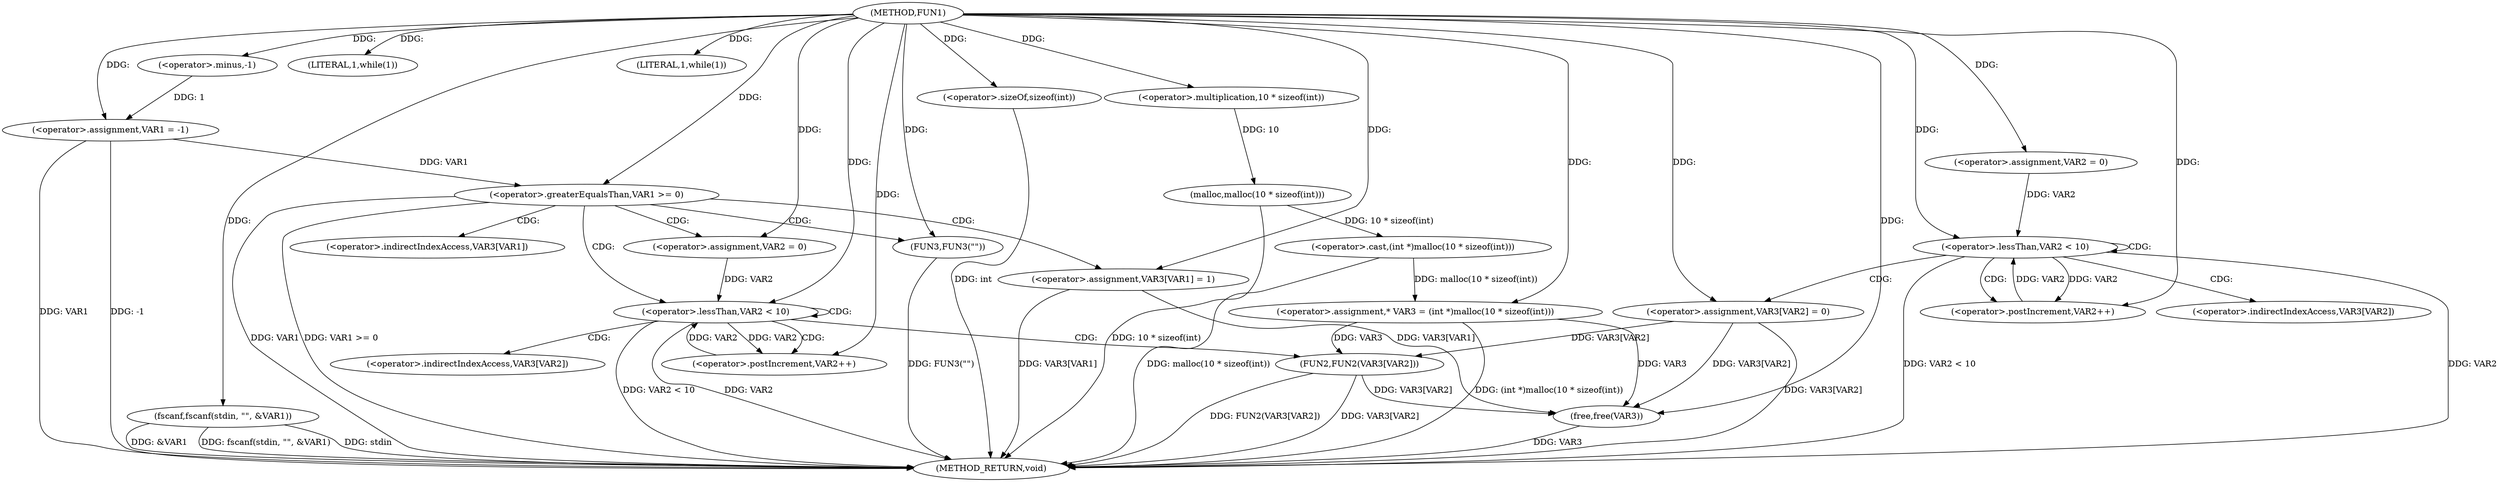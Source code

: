 digraph FUN1 {  
"1000100" [label = "(METHOD,FUN1)" ]
"1000177" [label = "(METHOD_RETURN,void)" ]
"1000103" [label = "(<operator>.assignment,VAR1 = -1)" ]
"1000105" [label = "(<operator>.minus,-1)" ]
"1000108" [label = "(LITERAL,1,while(1))" ]
"1000110" [label = "(fscanf,fscanf(stdin, \"\", &VAR1))" ]
"1000117" [label = "(LITERAL,1,while(1))" ]
"1000122" [label = "(<operator>.assignment,* VAR3 = (int *)malloc(10 * sizeof(int)))" ]
"1000124" [label = "(<operator>.cast,(int *)malloc(10 * sizeof(int)))" ]
"1000126" [label = "(malloc,malloc(10 * sizeof(int)))" ]
"1000127" [label = "(<operator>.multiplication,10 * sizeof(int))" ]
"1000129" [label = "(<operator>.sizeOf,sizeof(int))" ]
"1000132" [label = "(<operator>.assignment,VAR2 = 0)" ]
"1000135" [label = "(<operator>.lessThan,VAR2 < 10)" ]
"1000138" [label = "(<operator>.postIncrement,VAR2++)" ]
"1000141" [label = "(<operator>.assignment,VAR3[VAR2] = 0)" ]
"1000147" [label = "(<operator>.greaterEqualsThan,VAR1 >= 0)" ]
"1000151" [label = "(<operator>.assignment,VAR3[VAR1] = 1)" ]
"1000157" [label = "(<operator>.assignment,VAR2 = 0)" ]
"1000160" [label = "(<operator>.lessThan,VAR2 < 10)" ]
"1000163" [label = "(<operator>.postIncrement,VAR2++)" ]
"1000166" [label = "(FUN2,FUN2(VAR3[VAR2]))" ]
"1000172" [label = "(FUN3,FUN3(\"\"))" ]
"1000174" [label = "(free,free(VAR3))" ]
"1000142" [label = "(<operator>.indirectIndexAccess,VAR3[VAR2])" ]
"1000152" [label = "(<operator>.indirectIndexAccess,VAR3[VAR1])" ]
"1000167" [label = "(<operator>.indirectIndexAccess,VAR3[VAR2])" ]
  "1000103" -> "1000177"  [ label = "DDG: VAR1"] 
  "1000103" -> "1000177"  [ label = "DDG: -1"] 
  "1000160" -> "1000177"  [ label = "DDG: VAR2 < 10"] 
  "1000147" -> "1000177"  [ label = "DDG: VAR1"] 
  "1000126" -> "1000177"  [ label = "DDG: 10 * sizeof(int)"] 
  "1000122" -> "1000177"  [ label = "DDG: (int *)malloc(10 * sizeof(int))"] 
  "1000129" -> "1000177"  [ label = "DDG: int"] 
  "1000124" -> "1000177"  [ label = "DDG: malloc(10 * sizeof(int))"] 
  "1000172" -> "1000177"  [ label = "DDG: FUN3(\"\")"] 
  "1000141" -> "1000177"  [ label = "DDG: VAR3[VAR2]"] 
  "1000166" -> "1000177"  [ label = "DDG: FUN2(VAR3[VAR2])"] 
  "1000151" -> "1000177"  [ label = "DDG: VAR3[VAR1]"] 
  "1000166" -> "1000177"  [ label = "DDG: VAR3[VAR2]"] 
  "1000135" -> "1000177"  [ label = "DDG: VAR2 < 10"] 
  "1000110" -> "1000177"  [ label = "DDG: &VAR1"] 
  "1000110" -> "1000177"  [ label = "DDG: fscanf(stdin, \"\", &VAR1)"] 
  "1000135" -> "1000177"  [ label = "DDG: VAR2"] 
  "1000147" -> "1000177"  [ label = "DDG: VAR1 >= 0"] 
  "1000110" -> "1000177"  [ label = "DDG: stdin"] 
  "1000160" -> "1000177"  [ label = "DDG: VAR2"] 
  "1000174" -> "1000177"  [ label = "DDG: VAR3"] 
  "1000105" -> "1000103"  [ label = "DDG: 1"] 
  "1000100" -> "1000103"  [ label = "DDG: "] 
  "1000100" -> "1000105"  [ label = "DDG: "] 
  "1000100" -> "1000108"  [ label = "DDG: "] 
  "1000100" -> "1000110"  [ label = "DDG: "] 
  "1000100" -> "1000117"  [ label = "DDG: "] 
  "1000124" -> "1000122"  [ label = "DDG: malloc(10 * sizeof(int))"] 
  "1000100" -> "1000122"  [ label = "DDG: "] 
  "1000126" -> "1000124"  [ label = "DDG: 10 * sizeof(int)"] 
  "1000127" -> "1000126"  [ label = "DDG: 10"] 
  "1000100" -> "1000127"  [ label = "DDG: "] 
  "1000100" -> "1000129"  [ label = "DDG: "] 
  "1000100" -> "1000132"  [ label = "DDG: "] 
  "1000138" -> "1000135"  [ label = "DDG: VAR2"] 
  "1000132" -> "1000135"  [ label = "DDG: VAR2"] 
  "1000100" -> "1000135"  [ label = "DDG: "] 
  "1000135" -> "1000138"  [ label = "DDG: VAR2"] 
  "1000100" -> "1000138"  [ label = "DDG: "] 
  "1000100" -> "1000141"  [ label = "DDG: "] 
  "1000103" -> "1000147"  [ label = "DDG: VAR1"] 
  "1000100" -> "1000147"  [ label = "DDG: "] 
  "1000100" -> "1000151"  [ label = "DDG: "] 
  "1000100" -> "1000157"  [ label = "DDG: "] 
  "1000163" -> "1000160"  [ label = "DDG: VAR2"] 
  "1000157" -> "1000160"  [ label = "DDG: VAR2"] 
  "1000100" -> "1000160"  [ label = "DDG: "] 
  "1000160" -> "1000163"  [ label = "DDG: VAR2"] 
  "1000100" -> "1000163"  [ label = "DDG: "] 
  "1000141" -> "1000166"  [ label = "DDG: VAR3[VAR2]"] 
  "1000122" -> "1000166"  [ label = "DDG: VAR3"] 
  "1000100" -> "1000172"  [ label = "DDG: "] 
  "1000141" -> "1000174"  [ label = "DDG: VAR3[VAR2]"] 
  "1000122" -> "1000174"  [ label = "DDG: VAR3"] 
  "1000151" -> "1000174"  [ label = "DDG: VAR3[VAR1]"] 
  "1000166" -> "1000174"  [ label = "DDG: VAR3[VAR2]"] 
  "1000100" -> "1000174"  [ label = "DDG: "] 
  "1000135" -> "1000142"  [ label = "CDG: "] 
  "1000135" -> "1000141"  [ label = "CDG: "] 
  "1000135" -> "1000135"  [ label = "CDG: "] 
  "1000135" -> "1000138"  [ label = "CDG: "] 
  "1000147" -> "1000152"  [ label = "CDG: "] 
  "1000147" -> "1000157"  [ label = "CDG: "] 
  "1000147" -> "1000172"  [ label = "CDG: "] 
  "1000147" -> "1000151"  [ label = "CDG: "] 
  "1000147" -> "1000160"  [ label = "CDG: "] 
  "1000160" -> "1000166"  [ label = "CDG: "] 
  "1000160" -> "1000163"  [ label = "CDG: "] 
  "1000160" -> "1000167"  [ label = "CDG: "] 
  "1000160" -> "1000160"  [ label = "CDG: "] 
}
